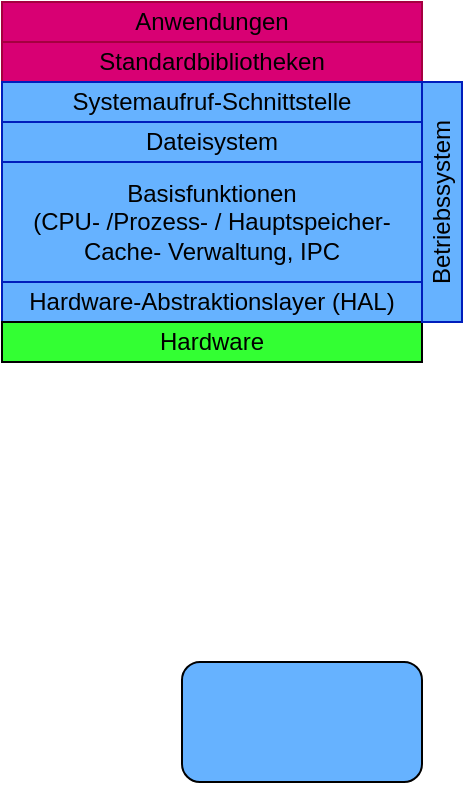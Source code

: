 <mxfile version="11.3.0" type="device" pages="1"><diagram id="cO9NKqc5yDlnQKX7oxoZ" name="Page-1"><mxGraphModel dx="914" dy="827" grid="1" gridSize="10" guides="1" tooltips="1" connect="1" arrows="1" fold="1" page="1" pageScale="1" pageWidth="827" pageHeight="1169" math="0" shadow="0"><root><mxCell id="0"/><mxCell id="1" parent="0"/><mxCell id="PwtnQhS5QjDCbNmbHF2i-2" value="Anwendungen" style="rounded=0;whiteSpace=wrap;html=1;fillColor=#d80073;strokeColor=#A50040;fontColor=#000000;" vertex="1" parent="1"><mxGeometry x="20" y="60" width="210" height="20" as="geometry"/></mxCell><mxCell id="PwtnQhS5QjDCbNmbHF2i-3" value="Dateisystem" style="rounded=0;whiteSpace=wrap;html=1;fillColor=#66B2FF;strokeColor=#001DBC;fontColor=#000000;" vertex="1" parent="1"><mxGeometry x="20" y="120" width="210" height="20" as="geometry"/></mxCell><mxCell id="PwtnQhS5QjDCbNmbHF2i-4" value="Basisfunktionen&lt;br&gt;(CPU- /Prozess- / Hauptspeicher-&lt;br&gt;Cache- Verwaltung, IPC" style="rounded=0;whiteSpace=wrap;html=1;fillColor=#66B2FF;strokeColor=#001DBC;fontColor=#000000;" vertex="1" parent="1"><mxGeometry x="20" y="140" width="210" height="60" as="geometry"/></mxCell><mxCell id="PwtnQhS5QjDCbNmbHF2i-5" value="Standardbibliotheken" style="rounded=0;whiteSpace=wrap;html=1;fillColor=#d80073;strokeColor=#A50040;fontColor=#000000;" vertex="1" parent="1"><mxGeometry x="20" y="80" width="210" height="20" as="geometry"/></mxCell><mxCell id="PwtnQhS5QjDCbNmbHF2i-6" value="Systemaufruf-Schnittstelle" style="rounded=0;whiteSpace=wrap;html=1;fillColor=#66B2FF;strokeColor=#001DBC;fontColor=#000000;" vertex="1" parent="1"><mxGeometry x="20" y="100" width="210" height="20" as="geometry"/></mxCell><mxCell id="PwtnQhS5QjDCbNmbHF2i-7" value="Hardware-Abstraktionslayer (HAL)" style="rounded=0;whiteSpace=wrap;html=1;fillColor=#66B2FF;strokeColor=#001DBC;fontColor=#000000;" vertex="1" parent="1"><mxGeometry x="20" y="200" width="210" height="20" as="geometry"/></mxCell><mxCell id="PwtnQhS5QjDCbNmbHF2i-8" value="Hardware" style="rounded=0;whiteSpace=wrap;html=1;fillColor=#33FF33;" vertex="1" parent="1"><mxGeometry x="20" y="220" width="210" height="20" as="geometry"/></mxCell><mxCell id="PwtnQhS5QjDCbNmbHF2i-9" value="Betriebssystem" style="rounded=0;whiteSpace=wrap;html=1;rotation=-90;fillColor=#66B2FF;strokeColor=#001DBC;fontColor=#000000;" vertex="1" parent="1"><mxGeometry x="180" y="150" width="120" height="20" as="geometry"/></mxCell><mxCell id="PwtnQhS5QjDCbNmbHF2i-10" value="" style="rounded=1;whiteSpace=wrap;html=1;fillColor=#66B2FF;fontColor=#000000;" vertex="1" parent="1"><mxGeometry x="110" y="390" width="120" height="60" as="geometry"/></mxCell></root></mxGraphModel></diagram></mxfile>